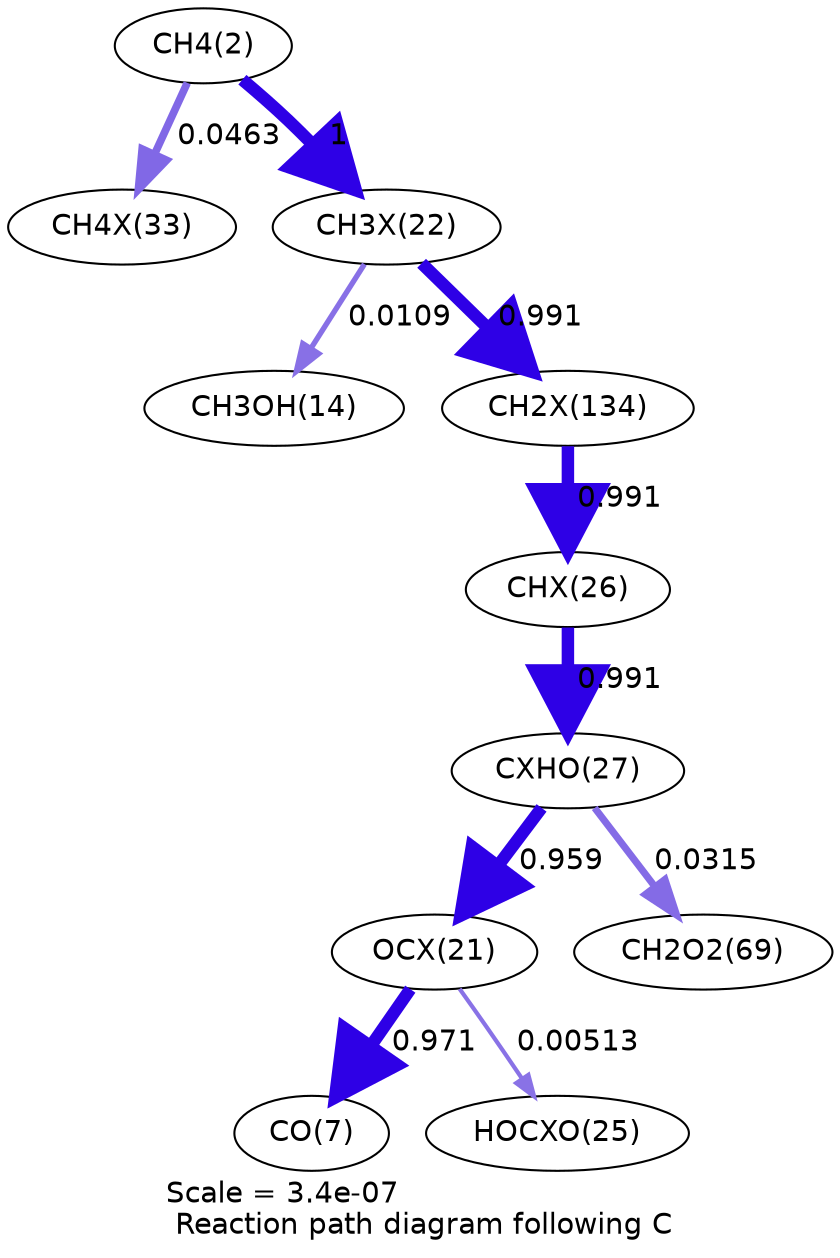 digraph reaction_paths {
center=1;
s4 -> s33[fontname="Helvetica", penwidth=3.68, arrowsize=1.84, color="0.7, 0.546, 0.9"
, label=" 0.0463"];
s4 -> s27[fontname="Helvetica", penwidth=6, arrowsize=3, color="0.7, 1.5, 0.9"
, label=" 1"];
s27 -> s16[fontname="Helvetica", penwidth=2.59, arrowsize=1.29, color="0.7, 0.511, 0.9"
, label=" 0.0109"];
s27 -> s40[fontname="Helvetica", penwidth=5.99, arrowsize=3, color="0.7, 1.49, 0.9"
, label=" 0.991"];
s40 -> s31[fontname="Helvetica", penwidth=5.99, arrowsize=3, color="0.7, 1.49, 0.9"
, label=" 0.991"];
s31 -> s32[fontname="Helvetica", penwidth=5.99, arrowsize=3, color="0.7, 1.49, 0.9"
, label=" 0.991"];
s32 -> s26[fontname="Helvetica", penwidth=5.97, arrowsize=2.98, color="0.7, 1.46, 0.9"
, label=" 0.959"];
s32 -> s21[fontname="Helvetica", penwidth=3.39, arrowsize=1.7, color="0.7, 0.532, 0.9"
, label=" 0.0315"];
s26 -> s9[fontname="Helvetica", penwidth=5.98, arrowsize=2.99, color="0.7, 1.47, 0.9"
, label=" 0.971"];
s26 -> s30[fontname="Helvetica", penwidth=2.02, arrowsize=1.01, color="0.7, 0.505, 0.9"
, label=" 0.00513"];
s4 [ fontname="Helvetica", label="CH4(2)"];
s9 [ fontname="Helvetica", label="CO(7)"];
s16 [ fontname="Helvetica", label="CH3OH(14)"];
s21 [ fontname="Helvetica", label="CH2O2(69)"];
s26 [ fontname="Helvetica", label="OCX(21)"];
s27 [ fontname="Helvetica", label="CH3X(22)"];
s30 [ fontname="Helvetica", label="HOCXO(25)"];
s31 [ fontname="Helvetica", label="CHX(26)"];
s32 [ fontname="Helvetica", label="CXHO(27)"];
s33 [ fontname="Helvetica", label="CH4X(33)"];
s40 [ fontname="Helvetica", label="CH2X(134)"];
 label = "Scale = 3.4e-07\l Reaction path diagram following C";
 fontname = "Helvetica";
}
